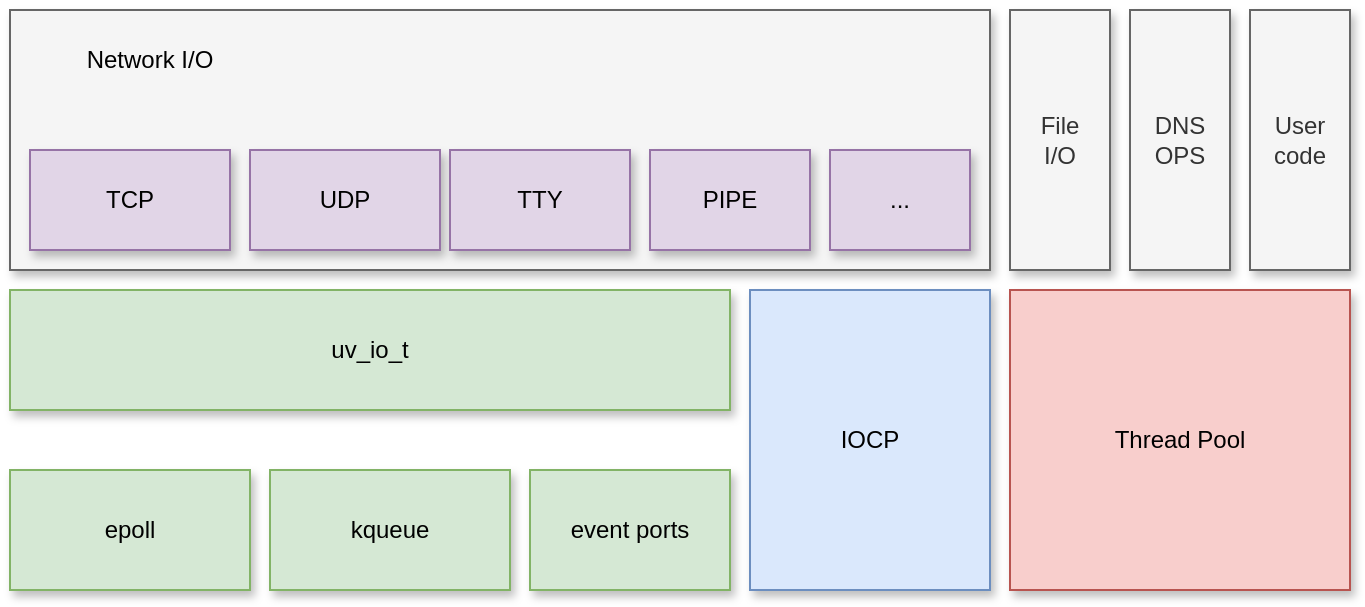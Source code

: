 <mxfile version="20.2.8" type="github">
  <diagram id="A5EcapQazWDrC6lMPYuF" name="Page-1">
    <mxGraphModel dx="1186" dy="1217" grid="1" gridSize="10" guides="1" tooltips="1" connect="1" arrows="1" fold="1" page="1" pageScale="1" pageWidth="850" pageHeight="1100" math="0" shadow="0">
      <root>
        <mxCell id="0" />
        <mxCell id="1" parent="0" />
        <mxCell id="0TIiTJe28hTRKYqeb0QN-20" value="" style="group;shadow=1;" vertex="1" connectable="0" parent="1">
          <mxGeometry x="90" y="405" width="670" height="290" as="geometry" />
        </mxCell>
        <mxCell id="0TIiTJe28hTRKYqeb0QN-14" value="" style="rounded=0;whiteSpace=wrap;html=1;fillColor=#f5f5f5;fontColor=#333333;strokeColor=#666666;shadow=1;" vertex="1" parent="0TIiTJe28hTRKYqeb0QN-20">
          <mxGeometry width="490" height="130" as="geometry" />
        </mxCell>
        <mxCell id="0TIiTJe28hTRKYqeb0QN-1" value="TCP" style="rounded=0;whiteSpace=wrap;html=1;fillColor=#e1d5e7;strokeColor=#9673a6;shadow=1;" vertex="1" parent="0TIiTJe28hTRKYqeb0QN-20">
          <mxGeometry x="10" y="70" width="100" height="50" as="geometry" />
        </mxCell>
        <mxCell id="0TIiTJe28hTRKYqeb0QN-2" value="UDP" style="rounded=0;whiteSpace=wrap;html=1;fillColor=#e1d5e7;strokeColor=#9673a6;shadow=1;" vertex="1" parent="0TIiTJe28hTRKYqeb0QN-20">
          <mxGeometry x="120" y="70" width="95" height="50" as="geometry" />
        </mxCell>
        <mxCell id="0TIiTJe28hTRKYqeb0QN-3" value="TTY" style="rounded=0;whiteSpace=wrap;html=1;fillColor=#e1d5e7;strokeColor=#9673a6;shadow=1;" vertex="1" parent="0TIiTJe28hTRKYqeb0QN-20">
          <mxGeometry x="220" y="70" width="90" height="50" as="geometry" />
        </mxCell>
        <mxCell id="0TIiTJe28hTRKYqeb0QN-4" value="PIPE" style="rounded=0;whiteSpace=wrap;html=1;fillColor=#e1d5e7;strokeColor=#9673a6;shadow=1;" vertex="1" parent="0TIiTJe28hTRKYqeb0QN-20">
          <mxGeometry x="320" y="70" width="80" height="50" as="geometry" />
        </mxCell>
        <mxCell id="0TIiTJe28hTRKYqeb0QN-5" value="uv_io_t" style="rounded=0;whiteSpace=wrap;html=1;fillColor=#d5e8d4;strokeColor=#82b366;shadow=1;" vertex="1" parent="0TIiTJe28hTRKYqeb0QN-20">
          <mxGeometry y="140" width="360" height="60" as="geometry" />
        </mxCell>
        <mxCell id="0TIiTJe28hTRKYqeb0QN-6" value="epoll" style="rounded=0;whiteSpace=wrap;html=1;fillColor=#d5e8d4;strokeColor=#82b366;shadow=1;" vertex="1" parent="0TIiTJe28hTRKYqeb0QN-20">
          <mxGeometry y="230" width="120" height="60" as="geometry" />
        </mxCell>
        <mxCell id="0TIiTJe28hTRKYqeb0QN-7" value="kqueue" style="rounded=0;whiteSpace=wrap;html=1;fillColor=#d5e8d4;strokeColor=#82b366;shadow=1;" vertex="1" parent="0TIiTJe28hTRKYqeb0QN-20">
          <mxGeometry x="130" y="230" width="120" height="60" as="geometry" />
        </mxCell>
        <mxCell id="0TIiTJe28hTRKYqeb0QN-8" value="event ports" style="rounded=0;whiteSpace=wrap;html=1;fillColor=#d5e8d4;strokeColor=#82b366;shadow=1;" vertex="1" parent="0TIiTJe28hTRKYqeb0QN-20">
          <mxGeometry x="260" y="230" width="100" height="60" as="geometry" />
        </mxCell>
        <mxCell id="0TIiTJe28hTRKYqeb0QN-9" value="IOCP" style="rounded=0;whiteSpace=wrap;html=1;fillColor=#dae8fc;strokeColor=#6c8ebf;shadow=1;" vertex="1" parent="0TIiTJe28hTRKYqeb0QN-20">
          <mxGeometry x="370" y="140" width="120" height="150" as="geometry" />
        </mxCell>
        <mxCell id="0TIiTJe28hTRKYqeb0QN-11" value="..." style="rounded=0;whiteSpace=wrap;html=1;fillColor=#e1d5e7;strokeColor=#9673a6;shadow=1;" vertex="1" parent="0TIiTJe28hTRKYqeb0QN-20">
          <mxGeometry x="410" y="70" width="70" height="50" as="geometry" />
        </mxCell>
        <mxCell id="0TIiTJe28hTRKYqeb0QN-12" value="File&lt;br&gt;I/O" style="rounded=0;whiteSpace=wrap;html=1;fillColor=#f5f5f5;fontColor=#333333;strokeColor=#666666;shadow=1;" vertex="1" parent="0TIiTJe28hTRKYqeb0QN-20">
          <mxGeometry x="500" width="50" height="130" as="geometry" />
        </mxCell>
        <mxCell id="0TIiTJe28hTRKYqeb0QN-15" value="Network I/O" style="text;html=1;strokeColor=none;fillColor=none;align=center;verticalAlign=middle;whiteSpace=wrap;rounded=0;shadow=1;" vertex="1" parent="0TIiTJe28hTRKYqeb0QN-20">
          <mxGeometry x="20" y="10" width="100" height="30" as="geometry" />
        </mxCell>
        <mxCell id="0TIiTJe28hTRKYqeb0QN-17" value="DNS&lt;br&gt;OPS" style="rounded=0;whiteSpace=wrap;html=1;fillColor=#f5f5f5;fontColor=#333333;strokeColor=#666666;shadow=1;" vertex="1" parent="0TIiTJe28hTRKYqeb0QN-20">
          <mxGeometry x="560" width="50" height="130" as="geometry" />
        </mxCell>
        <mxCell id="0TIiTJe28hTRKYqeb0QN-18" value="User&lt;br&gt;code" style="rounded=0;whiteSpace=wrap;html=1;fillColor=#f5f5f5;fontColor=#333333;strokeColor=#666666;shadow=1;" vertex="1" parent="0TIiTJe28hTRKYqeb0QN-20">
          <mxGeometry x="620" width="50" height="130" as="geometry" />
        </mxCell>
        <mxCell id="0TIiTJe28hTRKYqeb0QN-19" value="Thread Pool" style="rounded=0;whiteSpace=wrap;html=1;fillColor=#f8cecc;strokeColor=#b85450;shadow=1;" vertex="1" parent="0TIiTJe28hTRKYqeb0QN-20">
          <mxGeometry x="500" y="140" width="170" height="150" as="geometry" />
        </mxCell>
      </root>
    </mxGraphModel>
  </diagram>
</mxfile>

